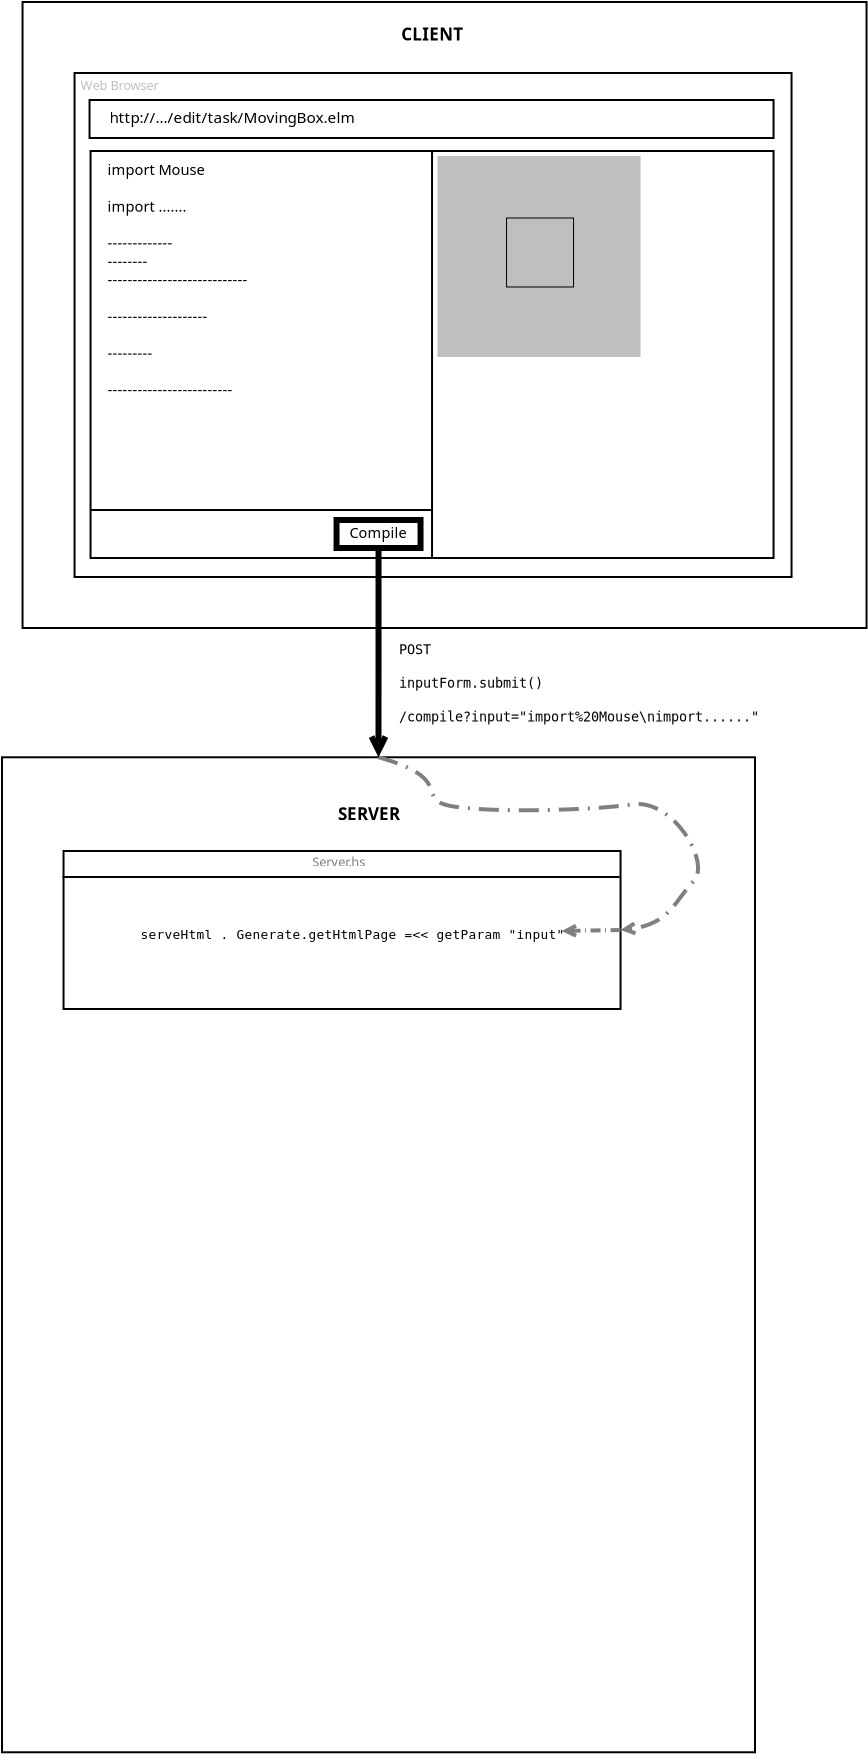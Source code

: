 <?xml version="1.0" encoding="UTF-8"?>
<dia:diagram xmlns:dia="http://www.lysator.liu.se/~alla/dia/">
  <dia:layer name="Background" visible="true" active="true">
    <dia:group>
      <dia:object type="Standard - Box" version="0" id="O0">
        <dia:attribute name="obj_pos">
          <dia:point val="6.7,1.2"/>
        </dia:attribute>
        <dia:attribute name="obj_bb">
          <dia:rectangle val="6.65,1.15;48.95,32.55"/>
        </dia:attribute>
        <dia:attribute name="elem_corner">
          <dia:point val="6.7,1.2"/>
        </dia:attribute>
        <dia:attribute name="elem_width">
          <dia:real val="42.2"/>
        </dia:attribute>
        <dia:attribute name="elem_height">
          <dia:real val="31.3"/>
        </dia:attribute>
        <dia:attribute name="show_background">
          <dia:boolean val="true"/>
        </dia:attribute>
      </dia:object>
      <dia:group>
        <dia:group>
          <dia:group>
            <dia:object type="Standard - Box" version="0" id="O1">
              <dia:attribute name="obj_pos">
                <dia:point val="9.3,4.75"/>
              </dia:attribute>
              <dia:attribute name="obj_bb">
                <dia:rectangle val="9.25,4.7;45.2,30"/>
              </dia:attribute>
              <dia:attribute name="elem_corner">
                <dia:point val="9.3,4.75"/>
              </dia:attribute>
              <dia:attribute name="elem_width">
                <dia:real val="35.85"/>
              </dia:attribute>
              <dia:attribute name="elem_height">
                <dia:real val="25.2"/>
              </dia:attribute>
              <dia:attribute name="show_background">
                <dia:boolean val="true"/>
              </dia:attribute>
            </dia:object>
            <dia:object type="Standard - Box" version="0" id="O2">
              <dia:attribute name="obj_pos">
                <dia:point val="10.05,6.1"/>
              </dia:attribute>
              <dia:attribute name="obj_bb">
                <dia:rectangle val="10,6.05;44.3,8.05"/>
              </dia:attribute>
              <dia:attribute name="elem_corner">
                <dia:point val="10.05,6.1"/>
              </dia:attribute>
              <dia:attribute name="elem_width">
                <dia:real val="34.2"/>
              </dia:attribute>
              <dia:attribute name="elem_height">
                <dia:real val="1.9"/>
              </dia:attribute>
              <dia:attribute name="show_background">
                <dia:boolean val="true"/>
              </dia:attribute>
            </dia:object>
            <dia:object type="Standard - Text" version="1" id="O3">
              <dia:attribute name="obj_pos">
                <dia:point val="11.05,7.25"/>
              </dia:attribute>
              <dia:attribute name="obj_bb">
                <dia:rectangle val="11.05,6.54;23.823,7.433"/>
              </dia:attribute>
              <dia:attribute name="text">
                <dia:composite type="text">
                  <dia:attribute name="string">
                    <dia:string>#http://.../edit/task/MovingBox.elm#</dia:string>
                  </dia:attribute>
                  <dia:attribute name="font">
                    <dia:font family="sans" style="0" name="Helvetica"/>
                  </dia:attribute>
                  <dia:attribute name="height">
                    <dia:real val="0.955"/>
                  </dia:attribute>
                  <dia:attribute name="pos">
                    <dia:point val="11.05,7.25"/>
                  </dia:attribute>
                  <dia:attribute name="color">
                    <dia:color val="#000000"/>
                  </dia:attribute>
                  <dia:attribute name="alignment">
                    <dia:enum val="0"/>
                  </dia:attribute>
                </dia:composite>
              </dia:attribute>
              <dia:attribute name="valign">
                <dia:enum val="3"/>
              </dia:attribute>
            </dia:object>
          </dia:group>
          <dia:object type="Standard - Box" version="0" id="O4">
            <dia:attribute name="obj_pos">
              <dia:point val="10.1,8.65"/>
            </dia:attribute>
            <dia:attribute name="obj_bb">
              <dia:rectangle val="10.05,8.6;44.3,29.05"/>
            </dia:attribute>
            <dia:attribute name="elem_corner">
              <dia:point val="10.1,8.65"/>
            </dia:attribute>
            <dia:attribute name="elem_width">
              <dia:real val="34.15"/>
            </dia:attribute>
            <dia:attribute name="elem_height">
              <dia:real val="20.35"/>
            </dia:attribute>
            <dia:attribute name="show_background">
              <dia:boolean val="true"/>
            </dia:attribute>
          </dia:object>
        </dia:group>
        <dia:object type="Standard - Line" version="0" id="O5">
          <dia:attribute name="obj_pos">
            <dia:point val="27.175,8.65"/>
          </dia:attribute>
          <dia:attribute name="obj_bb">
            <dia:rectangle val="27.125,8.6;27.225,29.05"/>
          </dia:attribute>
          <dia:attribute name="conn_endpoints">
            <dia:point val="27.175,8.65"/>
            <dia:point val="27.175,29"/>
          </dia:attribute>
          <dia:attribute name="numcp">
            <dia:int val="1"/>
          </dia:attribute>
        </dia:object>
        <dia:object type="Standard - Line" version="0" id="O6">
          <dia:attribute name="obj_pos">
            <dia:point val="27.225,17.35"/>
          </dia:attribute>
          <dia:attribute name="obj_bb">
            <dia:rectangle val="27.225,17.35;27.225,17.35"/>
          </dia:attribute>
          <dia:attribute name="conn_endpoints">
            <dia:point val="27.225,17.35"/>
            <dia:point val="27.225,17.35"/>
          </dia:attribute>
          <dia:attribute name="numcp">
            <dia:int val="1"/>
          </dia:attribute>
        </dia:object>
      </dia:group>
      <dia:object type="Standard - Text" version="1" id="O7">
        <dia:attribute name="obj_pos">
          <dia:point val="27.225,17.35"/>
        </dia:attribute>
        <dia:attribute name="obj_bb">
          <dia:rectangle val="27.225,16.755;27.225,17.503"/>
        </dia:attribute>
        <dia:attribute name="text">
          <dia:composite type="text">
            <dia:attribute name="string">
              <dia:string>##</dia:string>
            </dia:attribute>
            <dia:attribute name="font">
              <dia:font family="sans" style="0" name="Helvetica"/>
            </dia:attribute>
            <dia:attribute name="height">
              <dia:real val="0.8"/>
            </dia:attribute>
            <dia:attribute name="pos">
              <dia:point val="27.225,17.35"/>
            </dia:attribute>
            <dia:attribute name="color">
              <dia:color val="#000000"/>
            </dia:attribute>
            <dia:attribute name="alignment">
              <dia:enum val="0"/>
            </dia:attribute>
          </dia:composite>
        </dia:attribute>
        <dia:attribute name="valign">
          <dia:enum val="3"/>
        </dia:attribute>
      </dia:object>
      <dia:object type="Standard - Text" version="1" id="O8">
        <dia:attribute name="obj_pos">
          <dia:point val="27.225,17.35"/>
        </dia:attribute>
        <dia:attribute name="obj_bb">
          <dia:rectangle val="27.225,16.755;27.225,17.503"/>
        </dia:attribute>
        <dia:attribute name="text">
          <dia:composite type="text">
            <dia:attribute name="string">
              <dia:string>##</dia:string>
            </dia:attribute>
            <dia:attribute name="font">
              <dia:font family="sans" style="0" name="Helvetica"/>
            </dia:attribute>
            <dia:attribute name="height">
              <dia:real val="0.8"/>
            </dia:attribute>
            <dia:attribute name="pos">
              <dia:point val="27.225,17.35"/>
            </dia:attribute>
            <dia:attribute name="color">
              <dia:color val="#000000"/>
            </dia:attribute>
            <dia:attribute name="alignment">
              <dia:enum val="0"/>
            </dia:attribute>
          </dia:composite>
        </dia:attribute>
        <dia:attribute name="valign">
          <dia:enum val="3"/>
        </dia:attribute>
      </dia:object>
      <dia:object type="Standard - Text" version="1" id="O9">
        <dia:attribute name="obj_pos">
          <dia:point val="10.95,9.85"/>
        </dia:attribute>
        <dia:attribute name="obj_bb">
          <dia:rectangle val="10.95,9.168;18.37,21.023"/>
        </dia:attribute>
        <dia:attribute name="text">
          <dia:composite type="text">
            <dia:attribute name="string">
              <dia:string>#import Mouse

import ....... 

-------------
--------
----------------------------

--------------------

---------

-------------------------#</dia:string>
            </dia:attribute>
            <dia:attribute name="font">
              <dia:font family="sans" style="0" name="Helvetica"/>
            </dia:attribute>
            <dia:attribute name="height">
              <dia:real val="0.917"/>
            </dia:attribute>
            <dia:attribute name="pos">
              <dia:point val="10.95,9.85"/>
            </dia:attribute>
            <dia:attribute name="color">
              <dia:color val="#000000"/>
            </dia:attribute>
            <dia:attribute name="alignment">
              <dia:enum val="0"/>
            </dia:attribute>
          </dia:composite>
        </dia:attribute>
        <dia:attribute name="valign">
          <dia:enum val="3"/>
        </dia:attribute>
      </dia:object>
      <dia:object type="Standard - Box" version="0" id="O10">
        <dia:attribute name="obj_pos">
          <dia:point val="22.4,27.1"/>
        </dia:attribute>
        <dia:attribute name="obj_bb">
          <dia:rectangle val="22.25,26.95;26.75,28.65"/>
        </dia:attribute>
        <dia:attribute name="elem_corner">
          <dia:point val="22.4,27.1"/>
        </dia:attribute>
        <dia:attribute name="elem_width">
          <dia:real val="4.2"/>
        </dia:attribute>
        <dia:attribute name="elem_height">
          <dia:real val="1.4"/>
        </dia:attribute>
        <dia:attribute name="border_width">
          <dia:real val="0.3"/>
        </dia:attribute>
        <dia:attribute name="show_background">
          <dia:boolean val="true"/>
        </dia:attribute>
      </dia:object>
      <dia:object type="Standard - Text" version="1" id="O11">
        <dia:attribute name="obj_pos">
          <dia:point val="23.05,28"/>
        </dia:attribute>
        <dia:attribute name="obj_bb">
          <dia:rectangle val="23.05,27.325;26.012,28.172"/>
        </dia:attribute>
        <dia:attribute name="text">
          <dia:composite type="text">
            <dia:attribute name="string">
              <dia:string>#Compile#</dia:string>
            </dia:attribute>
            <dia:attribute name="font">
              <dia:font family="sans" style="0" name="Helvetica"/>
            </dia:attribute>
            <dia:attribute name="height">
              <dia:real val="0.906"/>
            </dia:attribute>
            <dia:attribute name="pos">
              <dia:point val="23.05,28"/>
            </dia:attribute>
            <dia:attribute name="color">
              <dia:color val="#000000"/>
            </dia:attribute>
            <dia:attribute name="alignment">
              <dia:enum val="0"/>
            </dia:attribute>
          </dia:composite>
        </dia:attribute>
        <dia:attribute name="valign">
          <dia:enum val="3"/>
        </dia:attribute>
      </dia:object>
      <dia:object type="Standard - Line" version="0" id="O12">
        <dia:attribute name="obj_pos">
          <dia:point val="27.2,26.6"/>
        </dia:attribute>
        <dia:attribute name="obj_bb">
          <dia:rectangle val="10.05,26.55;27.25,26.65"/>
        </dia:attribute>
        <dia:attribute name="conn_endpoints">
          <dia:point val="27.2,26.6"/>
          <dia:point val="10.1,26.6"/>
        </dia:attribute>
        <dia:attribute name="numcp">
          <dia:int val="1"/>
        </dia:attribute>
      </dia:object>
      <dia:object type="Standard - Box" version="0" id="O13">
        <dia:attribute name="obj_pos">
          <dia:point val="27.5,8.95"/>
        </dia:attribute>
        <dia:attribute name="obj_bb">
          <dia:rectangle val="27.45,8.9;37.6,18.95"/>
        </dia:attribute>
        <dia:attribute name="elem_corner">
          <dia:point val="27.5,8.95"/>
        </dia:attribute>
        <dia:attribute name="elem_width">
          <dia:real val="10.05"/>
        </dia:attribute>
        <dia:attribute name="elem_height">
          <dia:real val="9.95"/>
        </dia:attribute>
        <dia:attribute name="border_width">
          <dia:real val="0.1"/>
        </dia:attribute>
        <dia:attribute name="border_color">
          <dia:color val="#bfbfbf"/>
        </dia:attribute>
        <dia:attribute name="inner_color">
          <dia:color val="#bfbfbf"/>
        </dia:attribute>
        <dia:attribute name="show_background">
          <dia:boolean val="true"/>
        </dia:attribute>
      </dia:object>
      <dia:object type="Standard - Box" version="0" id="O14">
        <dia:attribute name="obj_pos">
          <dia:point val="30.9,12"/>
        </dia:attribute>
        <dia:attribute name="obj_bb">
          <dia:rectangle val="30.875,11.975;34.275,15.475"/>
        </dia:attribute>
        <dia:attribute name="elem_corner">
          <dia:point val="30.9,12"/>
        </dia:attribute>
        <dia:attribute name="elem_width">
          <dia:real val="3.35"/>
        </dia:attribute>
        <dia:attribute name="elem_height">
          <dia:real val="3.45"/>
        </dia:attribute>
        <dia:attribute name="border_width">
          <dia:real val="0.05"/>
        </dia:attribute>
        <dia:attribute name="inner_color">
          <dia:color val="#bfbfbf"/>
        </dia:attribute>
        <dia:attribute name="show_background">
          <dia:boolean val="true"/>
        </dia:attribute>
      </dia:object>
      <dia:object type="Standard - Text" version="1" id="O15">
        <dia:attribute name="obj_pos">
          <dia:point val="25.635,3.12"/>
        </dia:attribute>
        <dia:attribute name="obj_bb">
          <dia:rectangle val="25.635,2.33;28.983,3.322"/>
        </dia:attribute>
        <dia:attribute name="text">
          <dia:composite type="text">
            <dia:attribute name="string">
              <dia:string>#CLIENT#</dia:string>
            </dia:attribute>
            <dia:attribute name="font">
              <dia:font family="sans" style="80" name="Helvetica-Bold"/>
            </dia:attribute>
            <dia:attribute name="height">
              <dia:real val="1.061"/>
            </dia:attribute>
            <dia:attribute name="pos">
              <dia:point val="25.635,3.12"/>
            </dia:attribute>
            <dia:attribute name="color">
              <dia:color val="#000000"/>
            </dia:attribute>
            <dia:attribute name="alignment">
              <dia:enum val="0"/>
            </dia:attribute>
          </dia:composite>
        </dia:attribute>
        <dia:attribute name="valign">
          <dia:enum val="3"/>
        </dia:attribute>
      </dia:object>
      <dia:object type="Standard - Text" version="1" id="O16">
        <dia:attribute name="obj_pos">
          <dia:point val="9.6,5.6"/>
        </dia:attribute>
        <dia:attribute name="obj_bb">
          <dia:rectangle val="9.6,5.005;13.793,5.753"/>
        </dia:attribute>
        <dia:attribute name="text">
          <dia:composite type="text">
            <dia:attribute name="string">
              <dia:string>#Web Browser#</dia:string>
            </dia:attribute>
            <dia:attribute name="font">
              <dia:font family="sans" style="0" name="Helvetica"/>
            </dia:attribute>
            <dia:attribute name="height">
              <dia:real val="0.8"/>
            </dia:attribute>
            <dia:attribute name="pos">
              <dia:point val="9.6,5.6"/>
            </dia:attribute>
            <dia:attribute name="color">
              <dia:color val="#bfbfbf"/>
            </dia:attribute>
            <dia:attribute name="alignment">
              <dia:enum val="0"/>
            </dia:attribute>
          </dia:composite>
        </dia:attribute>
        <dia:attribute name="valign">
          <dia:enum val="3"/>
        </dia:attribute>
      </dia:object>
    </dia:group>
    <dia:group>
      <dia:group>
        <dia:group>
          <dia:object type="Standard - Box" version="0" id="O17">
            <dia:attribute name="obj_pos">
              <dia:point val="5.673,38.964"/>
            </dia:attribute>
            <dia:attribute name="obj_bb">
              <dia:rectangle val="5.623,38.914;43.373,88.764"/>
            </dia:attribute>
            <dia:attribute name="elem_corner">
              <dia:point val="5.673,38.964"/>
            </dia:attribute>
            <dia:attribute name="elem_width">
              <dia:real val="37.65"/>
            </dia:attribute>
            <dia:attribute name="elem_height">
              <dia:real val="49.75"/>
            </dia:attribute>
            <dia:attribute name="show_background">
              <dia:boolean val="true"/>
            </dia:attribute>
          </dia:object>
          <dia:object type="Standard - Box" version="0" id="O18">
            <dia:attribute name="obj_pos">
              <dia:point val="8.75,43.65"/>
            </dia:attribute>
            <dia:attribute name="obj_bb">
              <dia:rectangle val="8.7,43.6;36.65,51.6"/>
            </dia:attribute>
            <dia:attribute name="elem_corner">
              <dia:point val="8.75,43.65"/>
            </dia:attribute>
            <dia:attribute name="elem_width">
              <dia:real val="27.85"/>
            </dia:attribute>
            <dia:attribute name="elem_height">
              <dia:real val="7.9"/>
            </dia:attribute>
            <dia:attribute name="show_background">
              <dia:boolean val="true"/>
            </dia:attribute>
          </dia:object>
          <dia:object type="Standard - Text" version="1" id="O19">
            <dia:attribute name="obj_pos">
              <dia:point val="21.191,44.424"/>
            </dia:attribute>
            <dia:attribute name="obj_bb">
              <dia:rectangle val="21.191,43.829;24.176,44.576"/>
            </dia:attribute>
            <dia:attribute name="text">
              <dia:composite type="text">
                <dia:attribute name="string">
                  <dia:string>#Server.hs#</dia:string>
                </dia:attribute>
                <dia:attribute name="font">
                  <dia:font family="sans" style="0" name="Helvetica"/>
                </dia:attribute>
                <dia:attribute name="height">
                  <dia:real val="0.8"/>
                </dia:attribute>
                <dia:attribute name="pos">
                  <dia:point val="21.191,44.424"/>
                </dia:attribute>
                <dia:attribute name="color">
                  <dia:color val="#7f7f7f"/>
                </dia:attribute>
                <dia:attribute name="alignment">
                  <dia:enum val="0"/>
                </dia:attribute>
              </dia:composite>
            </dia:attribute>
            <dia:attribute name="valign">
              <dia:enum val="3"/>
            </dia:attribute>
          </dia:object>
          <dia:object type="Standard - Text" version="1" id="O20">
            <dia:attribute name="obj_pos">
              <dia:point val="12.6,48.05"/>
            </dia:attribute>
            <dia:attribute name="obj_bb">
              <dia:rectangle val="12.6,47.455;33.005,48.203"/>
            </dia:attribute>
            <dia:attribute name="text">
              <dia:composite type="text">
                <dia:attribute name="string">
                  <dia:string>#serveHtml . Generate.getHtmlPage =&lt;&lt; getParam "input"#</dia:string>
                </dia:attribute>
                <dia:attribute name="font">
                  <dia:font family="monospace" style="0" name="Courier"/>
                </dia:attribute>
                <dia:attribute name="height">
                  <dia:real val="0.8"/>
                </dia:attribute>
                <dia:attribute name="pos">
                  <dia:point val="12.6,48.05"/>
                </dia:attribute>
                <dia:attribute name="color">
                  <dia:color val="#000000"/>
                </dia:attribute>
                <dia:attribute name="alignment">
                  <dia:enum val="0"/>
                </dia:attribute>
              </dia:composite>
            </dia:attribute>
            <dia:attribute name="valign">
              <dia:enum val="3"/>
            </dia:attribute>
          </dia:object>
        </dia:group>
        <dia:object type="Standard - Text" version="1" id="O21">
          <dia:attribute name="obj_pos">
            <dia:point val="22.472,42.108"/>
          </dia:attribute>
          <dia:attribute name="obj_bb">
            <dia:rectangle val="22.472,41.318;26.207,42.31"/>
          </dia:attribute>
          <dia:attribute name="text">
            <dia:composite type="text">
              <dia:attribute name="string">
                <dia:string>#SERVER#</dia:string>
              </dia:attribute>
              <dia:attribute name="font">
                <dia:font family="sans" style="80" name="Helvetica-Bold"/>
              </dia:attribute>
              <dia:attribute name="height">
                <dia:real val="1.061"/>
              </dia:attribute>
              <dia:attribute name="pos">
                <dia:point val="22.472,42.108"/>
              </dia:attribute>
              <dia:attribute name="color">
                <dia:color val="#000000"/>
              </dia:attribute>
              <dia:attribute name="alignment">
                <dia:enum val="0"/>
              </dia:attribute>
            </dia:composite>
          </dia:attribute>
          <dia:attribute name="valign">
            <dia:enum val="3"/>
          </dia:attribute>
        </dia:object>
      </dia:group>
      <dia:object type="Standard - Line" version="0" id="O22">
        <dia:attribute name="obj_pos">
          <dia:point val="8.7,44.95"/>
        </dia:attribute>
        <dia:attribute name="obj_bb">
          <dia:rectangle val="8.65,44.9;36.6,45"/>
        </dia:attribute>
        <dia:attribute name="conn_endpoints">
          <dia:point val="8.7,44.95"/>
          <dia:point val="36.55,44.95"/>
        </dia:attribute>
        <dia:attribute name="numcp">
          <dia:int val="1"/>
        </dia:attribute>
      </dia:object>
    </dia:group>
    <dia:object type="Standard - BezierLine" version="0" id="O23">
      <dia:attribute name="obj_pos">
        <dia:point val="24.498,38.964"/>
      </dia:attribute>
      <dia:attribute name="obj_bb">
        <dia:rectangle val="24.375,38.841;40.575,47.917"/>
      </dia:attribute>
      <dia:attribute name="bez_points">
        <dia:point val="24.498,38.964"/>
        <dia:point val="28.518,40.084"/>
        <dia:point val="26.158,41.108"/>
        <dia:point val="28.27,41.428"/>
        <dia:point val="30.381,41.748"/>
        <dia:point val="35.146,41.62"/>
        <dia:point val="37.196,41.32"/>
        <dia:point val="39.246,41.02"/>
        <dia:point val="41.146,44.27"/>
        <dia:point val="40.246,45.17"/>
        <dia:point val="39.346,46.07"/>
        <dia:point val="39.096,47.32"/>
        <dia:point val="36.6,47.6"/>
      </dia:attribute>
      <dia:attribute name="corner_types">
        <dia:enum val="0"/>
        <dia:enum val="0"/>
        <dia:enum val="0"/>
        <dia:enum val="0"/>
        <dia:enum val="0"/>
      </dia:attribute>
      <dia:attribute name="line_color">
        <dia:color val="#7f7f7f"/>
      </dia:attribute>
      <dia:attribute name="line_width">
        <dia:real val="0.2"/>
      </dia:attribute>
      <dia:attribute name="line_style">
        <dia:enum val="2"/>
      </dia:attribute>
      <dia:attribute name="end_arrow">
        <dia:enum val="1"/>
      </dia:attribute>
      <dia:attribute name="end_arrow_length">
        <dia:real val="0.5"/>
      </dia:attribute>
      <dia:attribute name="end_arrow_width">
        <dia:real val="0.5"/>
      </dia:attribute>
      <dia:connections>
        <dia:connection handle="0" to="O17" connection="1"/>
        <dia:connection handle="12" to="O18" connection="4"/>
      </dia:connections>
    </dia:object>
    <dia:object type="Standard - Line" version="0" id="O24">
      <dia:attribute name="obj_pos">
        <dia:point val="24.5,28.64"/>
      </dia:attribute>
      <dia:attribute name="obj_bb">
        <dia:rectangle val="23.905,28.489;25.091,39.299"/>
      </dia:attribute>
      <dia:attribute name="conn_endpoints">
        <dia:point val="24.5,28.64"/>
        <dia:point val="24.498,38.964"/>
      </dia:attribute>
      <dia:attribute name="numcp">
        <dia:int val="1"/>
      </dia:attribute>
      <dia:attribute name="line_width">
        <dia:real val="0.3"/>
      </dia:attribute>
      <dia:attribute name="end_arrow">
        <dia:enum val="1"/>
      </dia:attribute>
      <dia:attribute name="end_arrow_length">
        <dia:real val="0.7"/>
      </dia:attribute>
      <dia:attribute name="end_arrow_width">
        <dia:real val="0.7"/>
      </dia:attribute>
      <dia:connections>
        <dia:connection handle="0" to="O10" connection="8"/>
        <dia:connection handle="1" to="O17" connection="1"/>
      </dia:connections>
    </dia:object>
    <dia:object type="Standard - Text" version="1" id="O25">
      <dia:attribute name="obj_pos">
        <dia:point val="25.529,33.809"/>
      </dia:attribute>
      <dia:attribute name="obj_bb">
        <dia:rectangle val="25.529,33.181;43.754,37.338"/>
      </dia:attribute>
      <dia:attribute name="text">
        <dia:composite type="text">
          <dia:attribute name="string">
            <dia:string>#POST 

inputForm.submit()

/compile?input="import%20Mouse\nimport......"#</dia:string>
          </dia:attribute>
          <dia:attribute name="font">
            <dia:font family="monospace" style="0" name="Courier"/>
          </dia:attribute>
          <dia:attribute name="height">
            <dia:real val="0.842"/>
          </dia:attribute>
          <dia:attribute name="pos">
            <dia:point val="25.529,33.809"/>
          </dia:attribute>
          <dia:attribute name="color">
            <dia:color val="#000000"/>
          </dia:attribute>
          <dia:attribute name="alignment">
            <dia:enum val="0"/>
          </dia:attribute>
        </dia:composite>
      </dia:attribute>
      <dia:attribute name="valign">
        <dia:enum val="3"/>
      </dia:attribute>
    </dia:object>
    <dia:object type="Standard - Line" version="0" id="O26">
      <dia:attribute name="obj_pos">
        <dia:point val="36.6,47.6"/>
      </dia:attribute>
      <dia:attribute name="obj_bb">
        <dia:rectangle val="33.426,47.228;36.702,48.052"/>
      </dia:attribute>
      <dia:attribute name="conn_endpoints">
        <dia:point val="36.6,47.6"/>
        <dia:point val="33.65,47.65"/>
      </dia:attribute>
      <dia:attribute name="numcp">
        <dia:int val="1"/>
      </dia:attribute>
      <dia:attribute name="line_color">
        <dia:color val="#7f7f7f"/>
      </dia:attribute>
      <dia:attribute name="line_width">
        <dia:real val="0.2"/>
      </dia:attribute>
      <dia:attribute name="line_style">
        <dia:enum val="2"/>
      </dia:attribute>
      <dia:attribute name="end_arrow">
        <dia:enum val="1"/>
      </dia:attribute>
      <dia:attribute name="end_arrow_length">
        <dia:real val="0.5"/>
      </dia:attribute>
      <dia:attribute name="end_arrow_width">
        <dia:real val="0.5"/>
      </dia:attribute>
      <dia:attribute name="dashlength">
        <dia:real val="0.5"/>
      </dia:attribute>
      <dia:connections>
        <dia:connection handle="0" to="O18" connection="4"/>
      </dia:connections>
    </dia:object>
  </dia:layer>
</dia:diagram>
